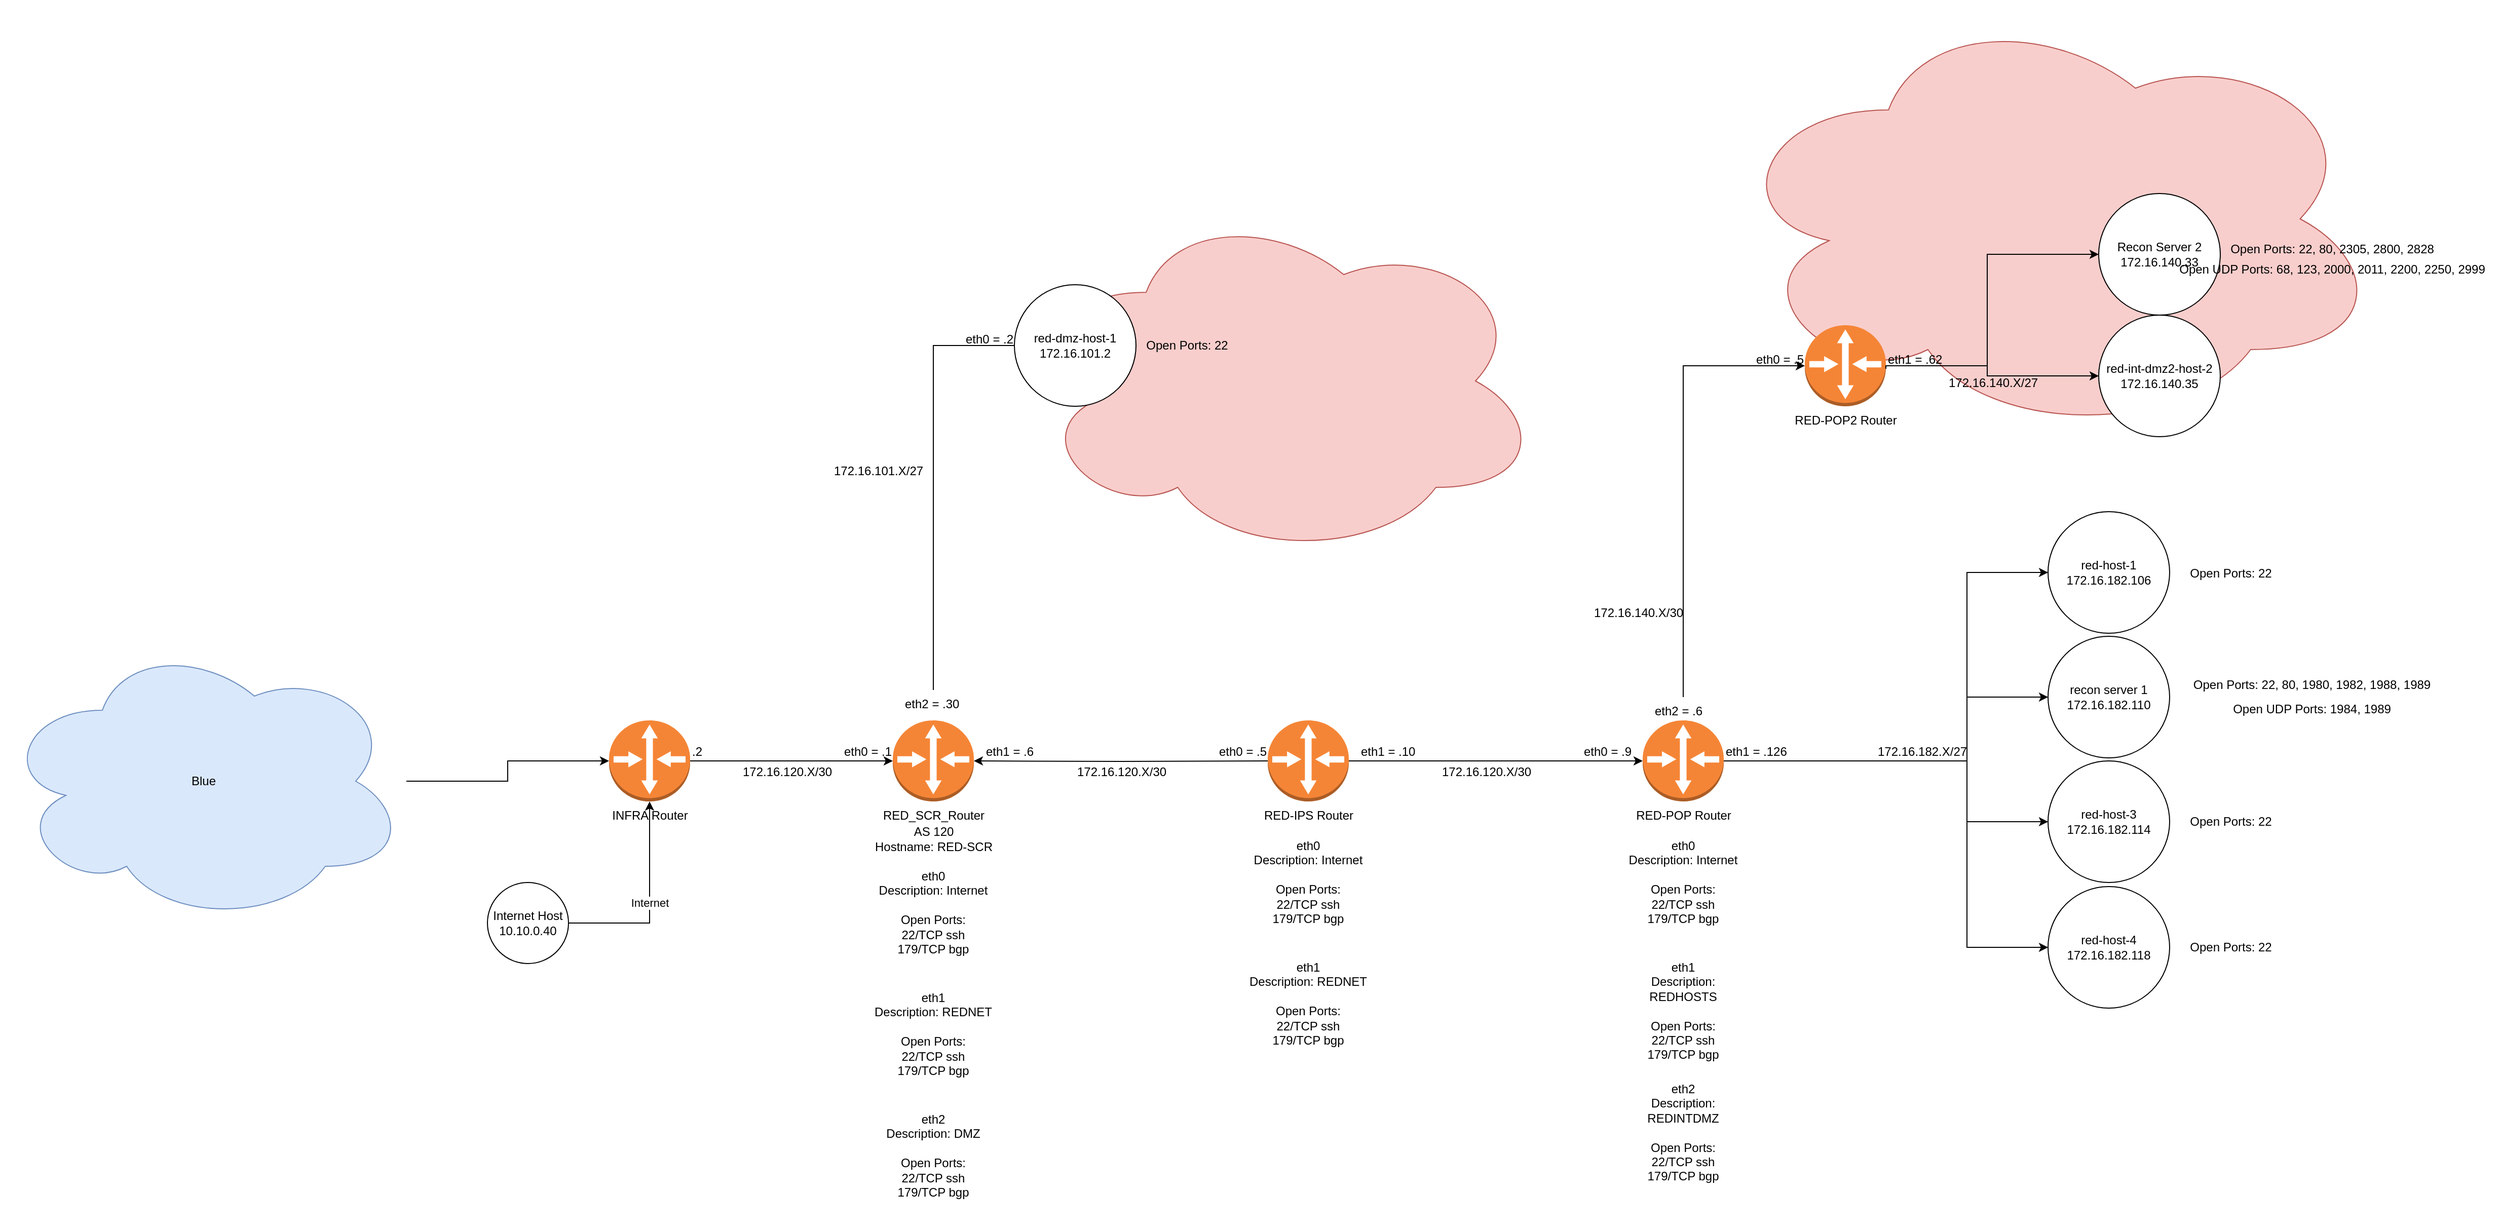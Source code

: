 <mxfile version="20.6.2" type="github">
  <diagram name="Page-1" id="e3a06f82-3646-2815-327d-82caf3d4e204">
    <mxGraphModel dx="1016" dy="2033" grid="1" gridSize="10" guides="1" tooltips="1" connect="1" arrows="1" fold="1" page="1" pageScale="1.5" pageWidth="1169" pageHeight="826" background="none" math="0" shadow="0">
      <root>
        <mxCell id="0" style=";html=1;" />
        <mxCell id="1" style=";html=1;" parent="0" />
        <mxCell id="kNAQQPgvvK02Aw0wDlUr-91" value="&amp;nbsp;" style="ellipse;shape=cloud;whiteSpace=wrap;html=1;shadow=0;fillColor=#f8cecc;strokeColor=#b85450;" vertex="1" parent="1">
          <mxGeometry x="2360" y="-220" width="650" height="430" as="geometry" />
        </mxCell>
        <mxCell id="kNAQQPgvvK02Aw0wDlUr-9" value="" style="edgeStyle=orthogonalEdgeStyle;rounded=0;orthogonalLoop=1;jettySize=auto;html=1;sketch=0;shadow=0;" edge="1" parent="1">
          <mxGeometry x="0.6" y="10" relative="1" as="geometry">
            <mxPoint x="1340" y="530" as="sourcePoint" />
            <mxPoint x="1540" y="530" as="targetPoint" />
            <mxPoint as="offset" />
          </mxGeometry>
        </mxCell>
        <mxCell id="kNAQQPgvvK02Aw0wDlUr-1" value="INFRA Router" style="outlineConnect=0;dashed=0;verticalLabelPosition=bottom;verticalAlign=top;align=center;html=1;shape=mxgraph.aws3.router;fillColor=#F58536;gradientColor=none;sketch=0;shadow=0;container=0;" vertex="1" parent="1">
          <mxGeometry x="1260" y="490" width="80" height="80" as="geometry" />
        </mxCell>
        <mxCell id="kNAQQPgvvK02Aw0wDlUr-6" value="Internet" style="edgeStyle=orthogonalEdgeStyle;rounded=0;orthogonalLoop=1;jettySize=auto;html=1;sketch=0;shadow=0;" edge="1" parent="1" source="kNAQQPgvvK02Aw0wDlUr-2" target="kNAQQPgvvK02Aw0wDlUr-1">
          <mxGeometry relative="1" as="geometry" />
        </mxCell>
        <mxCell id="kNAQQPgvvK02Aw0wDlUr-2" value="&lt;div&gt;Internet Host&lt;/div&gt;&lt;div&gt;10.10.0.40&lt;br&gt;&lt;/div&gt;" style="ellipse;whiteSpace=wrap;html=1;aspect=fixed;sketch=0;shadow=0;container=0;" vertex="1" parent="1">
          <mxGeometry x="1140" y="650" width="80" height="80" as="geometry" />
        </mxCell>
        <mxCell id="kNAQQPgvvK02Aw0wDlUr-7" style="edgeStyle=orthogonalEdgeStyle;rounded=0;orthogonalLoop=1;jettySize=auto;html=1;sketch=0;shadow=0;" edge="1" parent="1" source="kNAQQPgvvK02Aw0wDlUr-3" target="kNAQQPgvvK02Aw0wDlUr-1">
          <mxGeometry relative="1" as="geometry" />
        </mxCell>
        <mxCell id="kNAQQPgvvK02Aw0wDlUr-3" value="Blue" style="ellipse;shape=cloud;whiteSpace=wrap;html=1;fillColor=#dae8fc;strokeColor=#6c8ebf;sketch=0;shadow=0;container=0;" vertex="1" parent="1">
          <mxGeometry x="660" y="410" width="400" height="280" as="geometry" />
        </mxCell>
        <mxCell id="kNAQQPgvvK02Aw0wDlUr-8" value="RED_SCR_Router" style="outlineConnect=0;dashed=0;verticalLabelPosition=bottom;verticalAlign=top;align=center;html=1;shape=mxgraph.aws3.router;fillColor=#F58536;gradientColor=none;sketch=0;shadow=0;container=0;" vertex="1" parent="1">
          <mxGeometry x="1540" y="490" width="80" height="80" as="geometry" />
        </mxCell>
        <mxCell id="kNAQQPgvvK02Aw0wDlUr-12" style="edgeStyle=orthogonalEdgeStyle;rounded=0;orthogonalLoop=1;jettySize=auto;html=1;sketch=0;shadow=0;" edge="1" parent="1" target="kNAQQPgvvK02Aw0wDlUr-8">
          <mxGeometry relative="1" as="geometry">
            <mxPoint x="1910" y="530" as="sourcePoint" />
          </mxGeometry>
        </mxCell>
        <UserObject label="eth0 = .1" link="172.16.120.1" id="kNAQQPgvvK02Aw0wDlUr-15">
          <mxCell style="text;whiteSpace=wrap;html=1;sketch=0;shadow=0;container=0;" vertex="1" parent="1">
            <mxGeometry x="1490" y="507" width="50" height="20" as="geometry" />
          </mxCell>
        </UserObject>
        <UserObject label="172.16.120.X/30" link="172.16.120.1" id="kNAQQPgvvK02Aw0wDlUr-17">
          <mxCell style="text;whiteSpace=wrap;html=1;sketch=0;shadow=0;container=0;" vertex="1" parent="1">
            <mxGeometry x="1390" y="527" width="80" height="20" as="geometry" />
          </mxCell>
        </UserObject>
        <UserObject label="&lt;div&gt;.2&lt;/div&gt;" link="172.16.120.1" id="kNAQQPgvvK02Aw0wDlUr-19">
          <mxCell style="text;whiteSpace=wrap;html=1;sketch=0;shadow=0;container=0;" vertex="1" parent="1">
            <mxGeometry x="1340" y="507" width="20" height="20" as="geometry" />
          </mxCell>
        </UserObject>
        <UserObject label="eth1 = .6" link="172.16.120.1" id="kNAQQPgvvK02Aw0wDlUr-28">
          <mxCell style="text;whiteSpace=wrap;html=1;sketch=0;shadow=0;container=0;" vertex="1" parent="1">
            <mxGeometry x="1630" y="507" width="50" height="20" as="geometry" />
          </mxCell>
        </UserObject>
        <mxCell id="kNAQQPgvvK02Aw0wDlUr-18" value="&lt;div&gt;Hostname: RED-SCR&lt;/div&gt;" style="text;html=1;align=center;verticalAlign=middle;resizable=0;points=[];autosize=1;strokeColor=none;fillColor=none;sketch=0;shadow=0;container=0;" vertex="1" parent="1">
          <mxGeometry x="1510" y="600" width="140" height="30" as="geometry" />
        </mxCell>
        <mxCell id="kNAQQPgvvK02Aw0wDlUr-32" value="AS 120" style="text;html=1;align=center;verticalAlign=middle;resizable=0;points=[];autosize=1;strokeColor=none;fillColor=none;sketch=0;shadow=0;container=0;" vertex="1" parent="1">
          <mxGeometry x="1550" y="585" width="60" height="30" as="geometry" />
        </mxCell>
        <mxCell id="kNAQQPgvvK02Aw0wDlUr-56" style="edgeStyle=orthogonalEdgeStyle;rounded=0;sketch=0;orthogonalLoop=1;jettySize=auto;html=1;shadow=0;entryX=0.07;entryY=0.4;entryDx=0;entryDy=0;entryPerimeter=0;" edge="1" parent="1" source="kNAQQPgvvK02Aw0wDlUr-40" target="kNAQQPgvvK02Aw0wDlUr-55">
          <mxGeometry relative="1" as="geometry">
            <Array as="points">
              <mxPoint x="1580" y="120" />
            </Array>
          </mxGeometry>
        </mxCell>
        <mxCell id="kNAQQPgvvK02Aw0wDlUr-40" value="eth2 = .30" style="text;whiteSpace=wrap;html=1;sketch=0;shadow=0;container=0;" vertex="1" parent="1">
          <mxGeometry x="1550" y="460" width="60" height="23" as="geometry" />
        </mxCell>
        <mxCell id="kNAQQPgvvK02Aw0wDlUr-50" value="172.16.101.X/27" style="text;whiteSpace=wrap;html=1;container=0;" vertex="1" parent="1">
          <mxGeometry x="1480" y="230" width="90" height="20" as="geometry" />
        </mxCell>
        <mxCell id="kNAQQPgvvK02Aw0wDlUr-51" value="&lt;div align=&quot;center&quot;&gt;eth2&lt;br&gt;&lt;/div&gt;&lt;div align=&quot;center&quot;&gt;Description: DMZ&lt;br&gt;&lt;/div&gt;&lt;div align=&quot;center&quot;&gt;&lt;br&gt;&lt;/div&gt;&lt;div align=&quot;center&quot;&gt;Open Ports:&lt;/div&gt;&lt;div align=&quot;center&quot;&gt;22/TCP ssh&lt;/div&gt;&lt;div align=&quot;center&quot;&gt;179/TCP bgp&lt;/div&gt;" style="text;whiteSpace=wrap;html=1;align=center;container=0;" vertex="1" parent="1">
          <mxGeometry x="1520" y="870" width="120" height="120" as="geometry" />
        </mxCell>
        <mxCell id="kNAQQPgvvK02Aw0wDlUr-30" value="&lt;div align=&quot;center&quot;&gt;eth0&lt;br&gt;&lt;/div&gt;&lt;div align=&quot;center&quot;&gt;Description: Internet&lt;/div&gt;&lt;div align=&quot;center&quot;&gt;&lt;br&gt;&lt;/div&gt;&lt;div align=&quot;center&quot;&gt;Open Ports:&lt;/div&gt;&lt;div align=&quot;center&quot;&gt;22/TCP ssh&lt;/div&gt;&lt;div align=&quot;center&quot;&gt;179/TCP bgp&lt;/div&gt;" style="text;whiteSpace=wrap;html=1;align=center;sketch=0;shadow=0;container=0;" vertex="1" parent="1">
          <mxGeometry x="1520" y="630" width="120" height="120" as="geometry" />
        </mxCell>
        <mxCell id="kNAQQPgvvK02Aw0wDlUr-31" value="&lt;div align=&quot;center&quot;&gt;eth1&lt;br&gt;&lt;/div&gt;&lt;div align=&quot;center&quot;&gt;Description: REDNET&lt;br&gt;&lt;/div&gt;&lt;div align=&quot;center&quot;&gt;&lt;br&gt;&lt;/div&gt;&lt;div align=&quot;center&quot;&gt;Open Ports:&lt;/div&gt;&lt;div align=&quot;center&quot;&gt;22/TCP ssh&lt;/div&gt;&lt;div align=&quot;center&quot;&gt;179/TCP bgp&lt;/div&gt;" style="text;whiteSpace=wrap;html=1;align=center;sketch=0;shadow=0;container=0;" vertex="1" parent="1">
          <mxGeometry x="1520" y="750" width="120" height="120" as="geometry" />
        </mxCell>
        <mxCell id="kNAQQPgvvK02Aw0wDlUr-55" value="&amp;nbsp;" style="ellipse;shape=cloud;whiteSpace=wrap;html=1;shadow=0;fillColor=#f8cecc;strokeColor=#b85450;" vertex="1" parent="1">
          <mxGeometry x="1660" y="-20" width="520" height="350" as="geometry" />
        </mxCell>
        <UserObject label="172.16.120.X/30" link="172.16.120.1" id="kNAQQPgvvK02Aw0wDlUr-57">
          <mxCell style="text;whiteSpace=wrap;html=1;sketch=0;shadow=0;container=0;" vertex="1" parent="1">
            <mxGeometry x="1720" y="527" width="80" height="20" as="geometry" />
          </mxCell>
        </UserObject>
        <mxCell id="kNAQQPgvvK02Aw0wDlUr-67" style="edgeStyle=orthogonalEdgeStyle;rounded=0;sketch=0;orthogonalLoop=1;jettySize=auto;html=1;shadow=0;" edge="1" parent="1" source="kNAQQPgvvK02Aw0wDlUr-58" target="kNAQQPgvvK02Aw0wDlUr-66">
          <mxGeometry relative="1" as="geometry" />
        </mxCell>
        <mxCell id="kNAQQPgvvK02Aw0wDlUr-58" value="RED-IPS Router" style="outlineConnect=0;dashed=0;verticalLabelPosition=bottom;verticalAlign=top;align=center;html=1;shape=mxgraph.aws3.router;fillColor=#F58536;gradientColor=none;sketch=0;shadow=0;container=0;" vertex="1" parent="1">
          <mxGeometry x="1910" y="490" width="80" height="80" as="geometry" />
        </mxCell>
        <mxCell id="kNAQQPgvvK02Aw0wDlUr-61" value="&lt;div align=&quot;center&quot;&gt;eth0&lt;br&gt;&lt;/div&gt;&lt;div align=&quot;center&quot;&gt;Description: Internet&lt;/div&gt;&lt;div align=&quot;center&quot;&gt;&lt;br&gt;&lt;/div&gt;&lt;div align=&quot;center&quot;&gt;Open Ports:&lt;/div&gt;&lt;div align=&quot;center&quot;&gt;22/TCP ssh&lt;/div&gt;&lt;div align=&quot;center&quot;&gt;179/TCP bgp&lt;/div&gt;" style="text;whiteSpace=wrap;html=1;align=center;sketch=0;shadow=0;container=0;" vertex="1" parent="1">
          <mxGeometry x="1890" y="600" width="120" height="120" as="geometry" />
        </mxCell>
        <mxCell id="kNAQQPgvvK02Aw0wDlUr-62" value="&lt;div align=&quot;center&quot;&gt;eth1&lt;br&gt;&lt;/div&gt;&lt;div align=&quot;center&quot;&gt;Description: REDNET&lt;br&gt;&lt;/div&gt;&lt;div align=&quot;center&quot;&gt;&lt;br&gt;&lt;/div&gt;&lt;div align=&quot;center&quot;&gt;Open Ports:&lt;/div&gt;&lt;div align=&quot;center&quot;&gt;22/TCP ssh&lt;/div&gt;&lt;div align=&quot;center&quot;&gt;179/TCP bgp&lt;/div&gt;" style="text;whiteSpace=wrap;html=1;align=center;sketch=0;shadow=0;container=0;" vertex="1" parent="1">
          <mxGeometry x="1890" y="720" width="120" height="120" as="geometry" />
        </mxCell>
        <mxCell id="kNAQQPgvvK02Aw0wDlUr-63" value="&lt;div&gt;red-dmz-host-1&lt;/div&gt;&lt;div&gt;172.16.101.2&lt;br&gt;&lt;/div&gt;" style="ellipse;whiteSpace=wrap;html=1;aspect=fixed;sketch=0;shadow=0;container=0;" vertex="1" parent="1">
          <mxGeometry x="1660" y="60" width="120" height="120" as="geometry" />
        </mxCell>
        <UserObject label="eth0 = .2" link="172.16.120.1" id="kNAQQPgvvK02Aw0wDlUr-64">
          <mxCell style="text;whiteSpace=wrap;html=1;sketch=0;shadow=0;container=0;" vertex="1" parent="1">
            <mxGeometry x="1610" y="100" width="50" height="20" as="geometry" />
          </mxCell>
        </UserObject>
        <UserObject label="eth0 = .5" link="172.16.120.1" id="kNAQQPgvvK02Aw0wDlUr-65">
          <mxCell style="text;whiteSpace=wrap;html=1;sketch=0;shadow=0;container=0;" vertex="1" parent="1">
            <mxGeometry x="1860" y="507" width="50" height="20" as="geometry" />
          </mxCell>
        </UserObject>
        <mxCell id="kNAQQPgvvK02Aw0wDlUr-76" style="edgeStyle=orthogonalEdgeStyle;rounded=0;sketch=0;orthogonalLoop=1;jettySize=auto;html=1;shadow=0;entryX=0;entryY=0.5;entryDx=0;entryDy=0;" edge="1" parent="1" source="kNAQQPgvvK02Aw0wDlUr-66" target="kNAQQPgvvK02Aw0wDlUr-95">
          <mxGeometry relative="1" as="geometry">
            <mxPoint x="2640" y="530" as="targetPoint" />
            <Array as="points">
              <mxPoint x="2600" y="530" />
              <mxPoint x="2600" y="344" />
            </Array>
          </mxGeometry>
        </mxCell>
        <mxCell id="kNAQQPgvvK02Aw0wDlUr-78" style="edgeStyle=orthogonalEdgeStyle;rounded=0;sketch=0;orthogonalLoop=1;jettySize=auto;html=1;shadow=0;startArrow=none;entryX=0;entryY=0.5;entryDx=0;entryDy=0;entryPerimeter=0;" edge="1" parent="1" source="kNAQQPgvvK02Aw0wDlUr-81" target="kNAQQPgvvK02Aw0wDlUr-106">
          <mxGeometry relative="1" as="geometry">
            <mxPoint x="2470" y="310" as="targetPoint" />
            <Array as="points">
              <mxPoint x="2320" y="140" />
              <mxPoint x="2380" y="140" />
            </Array>
          </mxGeometry>
        </mxCell>
        <mxCell id="kNAQQPgvvK02Aw0wDlUr-96" style="edgeStyle=orthogonalEdgeStyle;rounded=0;sketch=0;orthogonalLoop=1;jettySize=auto;html=1;entryX=0;entryY=0.5;entryDx=0;entryDy=0;shadow=0;" edge="1" parent="1" source="kNAQQPgvvK02Aw0wDlUr-66" target="kNAQQPgvvK02Aw0wDlUr-94">
          <mxGeometry relative="1" as="geometry">
            <Array as="points">
              <mxPoint x="2600" y="530" />
              <mxPoint x="2600" y="714" />
            </Array>
          </mxGeometry>
        </mxCell>
        <mxCell id="kNAQQPgvvK02Aw0wDlUr-97" style="edgeStyle=orthogonalEdgeStyle;rounded=0;sketch=0;orthogonalLoop=1;jettySize=auto;html=1;entryX=0;entryY=0.5;entryDx=0;entryDy=0;shadow=0;" edge="1" parent="1" source="kNAQQPgvvK02Aw0wDlUr-66" target="kNAQQPgvvK02Aw0wDlUr-92">
          <mxGeometry relative="1" as="geometry">
            <Array as="points">
              <mxPoint x="2600" y="530" />
              <mxPoint x="2600" y="467" />
            </Array>
          </mxGeometry>
        </mxCell>
        <mxCell id="kNAQQPgvvK02Aw0wDlUr-98" style="edgeStyle=orthogonalEdgeStyle;rounded=0;sketch=0;orthogonalLoop=1;jettySize=auto;html=1;entryX=0;entryY=0.5;entryDx=0;entryDy=0;shadow=0;" edge="1" parent="1" source="kNAQQPgvvK02Aw0wDlUr-66" target="kNAQQPgvvK02Aw0wDlUr-93">
          <mxGeometry relative="1" as="geometry">
            <Array as="points">
              <mxPoint x="2600" y="530" />
              <mxPoint x="2600" y="590" />
            </Array>
          </mxGeometry>
        </mxCell>
        <mxCell id="kNAQQPgvvK02Aw0wDlUr-66" value="RED-POP Router" style="outlineConnect=0;dashed=0;verticalLabelPosition=bottom;verticalAlign=top;align=center;html=1;shape=mxgraph.aws3.router;fillColor=#F58536;gradientColor=none;sketch=0;shadow=0;container=0;" vertex="1" parent="1">
          <mxGeometry x="2280" y="490" width="80" height="80" as="geometry" />
        </mxCell>
        <UserObject label="eth1 = .10" link="172.16.120.1" id="kNAQQPgvvK02Aw0wDlUr-68">
          <mxCell style="text;whiteSpace=wrap;html=1;sketch=0;shadow=0;container=0;" vertex="1" parent="1">
            <mxGeometry x="2000" y="507" width="60" height="20" as="geometry" />
          </mxCell>
        </UserObject>
        <UserObject label="172.16.120.X/30" link="172.16.120.1" id="kNAQQPgvvK02Aw0wDlUr-69">
          <mxCell style="text;whiteSpace=wrap;html=1;sketch=0;shadow=0;container=0;" vertex="1" parent="1">
            <mxGeometry x="2080" y="527" width="80" height="20" as="geometry" />
          </mxCell>
        </UserObject>
        <UserObject label="eth0 = .9" link="172.16.120.1" id="kNAQQPgvvK02Aw0wDlUr-71">
          <mxCell style="text;whiteSpace=wrap;html=1;sketch=0;shadow=0;container=0;" vertex="1" parent="1">
            <mxGeometry x="2220" y="507" width="50" height="20" as="geometry" />
          </mxCell>
        </UserObject>
        <mxCell id="kNAQQPgvvK02Aw0wDlUr-72" value="&lt;div align=&quot;center&quot;&gt;eth0&lt;br&gt;&lt;/div&gt;&lt;div align=&quot;center&quot;&gt;Description: Internet&lt;/div&gt;&lt;div align=&quot;center&quot;&gt;&lt;br&gt;&lt;/div&gt;&lt;div align=&quot;center&quot;&gt;Open Ports:&lt;/div&gt;&lt;div align=&quot;center&quot;&gt;22/TCP ssh&lt;/div&gt;&lt;div align=&quot;center&quot;&gt;179/TCP bgp&lt;/div&gt;" style="text;whiteSpace=wrap;html=1;align=center;sketch=0;shadow=0;container=0;" vertex="1" parent="1">
          <mxGeometry x="2260" y="600" width="120" height="120" as="geometry" />
        </mxCell>
        <mxCell id="kNAQQPgvvK02Aw0wDlUr-73" value="&lt;div align=&quot;center&quot;&gt;eth2&lt;br&gt;&lt;/div&gt;&lt;div align=&quot;center&quot;&gt;Description: REDINTDMZ&lt;br&gt;&lt;/div&gt;&lt;div align=&quot;center&quot;&gt;&lt;br&gt;&lt;/div&gt;&lt;div align=&quot;center&quot;&gt;Open Ports:&lt;/div&gt;&lt;div align=&quot;center&quot;&gt;22/TCP ssh&lt;/div&gt;&lt;div align=&quot;center&quot;&gt;179/TCP bgp&lt;/div&gt;" style="text;whiteSpace=wrap;html=1;align=center;container=0;" vertex="1" parent="1">
          <mxGeometry x="2260" y="840" width="120" height="120" as="geometry" />
        </mxCell>
        <mxCell id="kNAQQPgvvK02Aw0wDlUr-74" value="&lt;div align=&quot;center&quot;&gt;eth1&lt;br&gt;&lt;/div&gt;&lt;div align=&quot;center&quot;&gt;Description: REDHOSTS&lt;br&gt;&lt;/div&gt;&lt;div align=&quot;center&quot;&gt;&lt;br&gt;&lt;/div&gt;&lt;div align=&quot;center&quot;&gt;Open Ports:&lt;/div&gt;&lt;div align=&quot;center&quot;&gt;22/TCP ssh&lt;/div&gt;&lt;div align=&quot;center&quot;&gt;179/TCP bgp&lt;/div&gt;" style="text;whiteSpace=wrap;html=1;align=center;sketch=0;shadow=0;container=0;" vertex="1" parent="1">
          <mxGeometry x="2260" y="720" width="120" height="120" as="geometry" />
        </mxCell>
        <UserObject label="eth1 = .126" link="172.16.120.1" id="kNAQQPgvvK02Aw0wDlUr-79">
          <mxCell style="text;whiteSpace=wrap;html=1;sketch=0;shadow=0;container=0;" vertex="1" parent="1">
            <mxGeometry x="2360" y="507" width="70" height="20" as="geometry" />
          </mxCell>
        </UserObject>
        <UserObject label="172.16.182.X/27" link="172.16.120.1" id="kNAQQPgvvK02Aw0wDlUr-80">
          <mxCell style="text;whiteSpace=wrap;html=1;sketch=0;shadow=0;container=0;" vertex="1" parent="1">
            <mxGeometry x="2510" y="507" width="80" height="20" as="geometry" />
          </mxCell>
        </UserObject>
        <mxCell id="kNAQQPgvvK02Aw0wDlUr-81" value="eth2 = .6" style="text;whiteSpace=wrap;html=1;sketch=0;shadow=0;container=0;" vertex="1" parent="1">
          <mxGeometry x="2290" y="467" width="60" height="23" as="geometry" />
        </mxCell>
        <mxCell id="kNAQQPgvvK02Aw0wDlUr-83" value="&amp;nbsp;" style="text;whiteSpace=wrap;html=1;" vertex="1" parent="1">
          <mxGeometry x="2390" y="490" width="40" height="40" as="geometry" />
        </mxCell>
        <UserObject label="172.16.140.X/30" link="172.16.120.1" id="kNAQQPgvvK02Aw0wDlUr-86">
          <mxCell style="text;whiteSpace=wrap;html=1;sketch=0;shadow=0;container=0;" vertex="1" parent="1">
            <mxGeometry x="2230" y="370" width="80" height="20" as="geometry" />
          </mxCell>
        </UserObject>
        <mxCell id="kNAQQPgvvK02Aw0wDlUr-88" value="eth0 = .5" style="text;whiteSpace=wrap;html=1;sketch=0;shadow=0;container=0;" vertex="1" parent="1">
          <mxGeometry x="2390" y="120" width="60" height="23" as="geometry" />
        </mxCell>
        <mxCell id="kNAQQPgvvK02Aw0wDlUr-92" value="&lt;div&gt;recon server 1&lt;br&gt;&lt;/div&gt;&lt;div&gt;172.16.182.110&lt;/div&gt;" style="ellipse;whiteSpace=wrap;html=1;aspect=fixed;sketch=0;shadow=0;container=0;" vertex="1" parent="1">
          <mxGeometry x="2680" y="407" width="120" height="120" as="geometry" />
        </mxCell>
        <mxCell id="kNAQQPgvvK02Aw0wDlUr-93" value="&lt;div&gt;red-host-3&lt;/div&gt;&lt;div&gt;172.16.182.114&lt;/div&gt;" style="ellipse;whiteSpace=wrap;html=1;aspect=fixed;sketch=0;shadow=0;container=0;" vertex="1" parent="1">
          <mxGeometry x="2680" y="530" width="120" height="120" as="geometry" />
        </mxCell>
        <mxCell id="kNAQQPgvvK02Aw0wDlUr-94" value="&lt;div&gt;red-host-4&lt;/div&gt;&lt;div&gt;172.16.182.118&lt;/div&gt;" style="ellipse;whiteSpace=wrap;html=1;aspect=fixed;sketch=0;shadow=0;container=0;" vertex="1" parent="1">
          <mxGeometry x="2680" y="654" width="120" height="120" as="geometry" />
        </mxCell>
        <mxCell id="kNAQQPgvvK02Aw0wDlUr-95" value="&lt;div&gt;red-host-1&lt;/div&gt;&lt;div&gt;172.16.182.106&lt;br&gt;&lt;/div&gt;" style="ellipse;whiteSpace=wrap;html=1;aspect=fixed;sketch=0;shadow=0;container=0;" vertex="1" parent="1">
          <mxGeometry x="2680" y="284" width="120" height="120" as="geometry" />
        </mxCell>
        <mxCell id="kNAQQPgvvK02Aw0wDlUr-102" value="&lt;div&gt;Open Ports: 22, 80, 1980, 1982, 1988, 1989&lt;br&gt;&lt;/div&gt;" style="text;html=1;align=center;verticalAlign=middle;resizable=0;points=[];autosize=1;strokeColor=none;fillColor=none;" vertex="1" parent="1">
          <mxGeometry x="2810" y="439.5" width="260" height="30" as="geometry" />
        </mxCell>
        <mxCell id="kNAQQPgvvK02Aw0wDlUr-103" value="&lt;div&gt;Open Ports: 22&lt;/div&gt;" style="text;html=1;align=center;verticalAlign=middle;resizable=0;points=[];autosize=1;strokeColor=none;fillColor=none;" vertex="1" parent="1">
          <mxGeometry x="2810" y="330" width="100" height="30" as="geometry" />
        </mxCell>
        <mxCell id="kNAQQPgvvK02Aw0wDlUr-104" value="&lt;div&gt;Open Ports: 22&lt;/div&gt;" style="text;html=1;align=center;verticalAlign=middle;resizable=0;points=[];autosize=1;strokeColor=none;fillColor=none;" vertex="1" parent="1">
          <mxGeometry x="2810" y="575" width="100" height="30" as="geometry" />
        </mxCell>
        <mxCell id="kNAQQPgvvK02Aw0wDlUr-105" value="&lt;div&gt;Open Ports: 22&lt;/div&gt;" style="text;html=1;align=center;verticalAlign=middle;resizable=0;points=[];autosize=1;strokeColor=none;fillColor=none;" vertex="1" parent="1">
          <mxGeometry x="2810" y="699" width="100" height="30" as="geometry" />
        </mxCell>
        <mxCell id="kNAQQPgvvK02Aw0wDlUr-112" style="edgeStyle=orthogonalEdgeStyle;rounded=0;sketch=0;orthogonalLoop=1;jettySize=auto;html=1;entryX=0;entryY=0.5;entryDx=0;entryDy=0;shadow=0;" edge="1" parent="1" source="kNAQQPgvvK02Aw0wDlUr-106" target="kNAQQPgvvK02Aw0wDlUr-115">
          <mxGeometry relative="1" as="geometry">
            <Array as="points">
              <mxPoint x="2620" y="140" />
              <mxPoint x="2620" y="30" />
            </Array>
          </mxGeometry>
        </mxCell>
        <mxCell id="kNAQQPgvvK02Aw0wDlUr-106" value="RED-POP2 Router" style="outlineConnect=0;dashed=0;verticalLabelPosition=bottom;verticalAlign=top;align=center;html=1;shape=mxgraph.aws3.router;fillColor=#F58536;gradientColor=none;sketch=0;shadow=0;container=0;" vertex="1" parent="1">
          <mxGeometry x="2440" y="100" width="80" height="80" as="geometry" />
        </mxCell>
        <UserObject label="172.16.140.X/27" link="172.16.120.1" id="kNAQQPgvvK02Aw0wDlUr-109">
          <mxCell style="text;whiteSpace=wrap;html=1;sketch=0;shadow=0;container=0;" vertex="1" parent="1">
            <mxGeometry x="2580" y="143" width="80" height="20" as="geometry" />
          </mxCell>
        </UserObject>
        <mxCell id="kNAQQPgvvK02Aw0wDlUr-113" value="eth1 = .62" style="text;whiteSpace=wrap;html=1;sketch=0;shadow=0;container=0;" vertex="1" parent="1">
          <mxGeometry x="2520" y="120" width="60" height="23" as="geometry" />
        </mxCell>
        <mxCell id="kNAQQPgvvK02Aw0wDlUr-114" value="&lt;div&gt;red-int-dmz2-host-2&lt;br&gt;&lt;/div&gt;&lt;div&gt;172.16.140.35&lt;/div&gt;" style="ellipse;whiteSpace=wrap;html=1;aspect=fixed;sketch=0;shadow=0;container=0;" vertex="1" parent="1">
          <mxGeometry x="2730" y="90" width="120" height="120" as="geometry" />
        </mxCell>
        <mxCell id="kNAQQPgvvK02Aw0wDlUr-115" value="&lt;div&gt;Recon Server 2&lt;br&gt;&lt;/div&gt;&lt;div&gt;172.16.140.33&lt;br&gt;&lt;/div&gt;" style="ellipse;whiteSpace=wrap;html=1;aspect=fixed;sketch=0;shadow=0;container=0;" vertex="1" parent="1">
          <mxGeometry x="2730" y="-30" width="120" height="120" as="geometry" />
        </mxCell>
        <mxCell id="kNAQQPgvvK02Aw0wDlUr-116" style="edgeStyle=orthogonalEdgeStyle;rounded=0;sketch=0;orthogonalLoop=1;jettySize=auto;html=1;shadow=0;entryX=0;entryY=0.5;entryDx=0;entryDy=0;exitX=0;exitY=1;exitDx=0;exitDy=0;" edge="1" parent="1" source="kNAQQPgvvK02Aw0wDlUr-113" target="kNAQQPgvvK02Aw0wDlUr-114">
          <mxGeometry relative="1" as="geometry">
            <mxPoint x="2650" y="140" as="sourcePoint" />
            <mxPoint x="2730" y="90" as="targetPoint" />
            <Array as="points">
              <mxPoint x="2520" y="140" />
              <mxPoint x="2620" y="140" />
              <mxPoint x="2620" y="150" />
            </Array>
          </mxGeometry>
        </mxCell>
        <mxCell id="kNAQQPgvvK02Aw0wDlUr-121" value="&lt;div&gt;Open Ports: 22, 80, 2305, 2800, 2828&lt;/div&gt;" style="text;html=1;align=center;verticalAlign=middle;resizable=0;points=[];autosize=1;strokeColor=none;fillColor=none;" vertex="1" parent="1">
          <mxGeometry x="2850" y="10" width="220" height="30" as="geometry" />
        </mxCell>
        <mxCell id="kNAQQPgvvK02Aw0wDlUr-123" value="&lt;div&gt;Open UDP Ports: 1984, 1989&lt;br&gt;&lt;/div&gt;" style="text;html=1;align=center;verticalAlign=middle;resizable=0;points=[];autosize=1;strokeColor=none;fillColor=none;" vertex="1" parent="1">
          <mxGeometry x="2850" y="463.5" width="180" height="30" as="geometry" />
        </mxCell>
        <mxCell id="kNAQQPgvvK02Aw0wDlUr-124" value="&amp;nbsp;" style="text;whiteSpace=wrap;html=1;" vertex="1" parent="1">
          <mxGeometry x="1260" y="460" width="40" height="40" as="geometry" />
        </mxCell>
        <mxCell id="kNAQQPgvvK02Aw0wDlUr-129" value="&lt;div&gt;Open Ports: 22&lt;br&gt;&lt;/div&gt;" style="text;html=1;align=center;verticalAlign=middle;resizable=0;points=[];autosize=1;strokeColor=none;fillColor=none;" vertex="1" parent="1">
          <mxGeometry x="1780" y="105" width="100" height="30" as="geometry" />
        </mxCell>
        <mxCell id="kNAQQPgvvK02Aw0wDlUr-136" value="&lt;div&gt;Open UDP Ports: 68, 123, 2000, 2011, 2200, 2250, 2999 &lt;br&gt;&lt;/div&gt;" style="text;html=1;align=center;verticalAlign=middle;resizable=0;points=[];autosize=1;strokeColor=none;fillColor=none;" vertex="1" parent="1">
          <mxGeometry x="2795" y="30" width="330" height="30" as="geometry" />
        </mxCell>
      </root>
    </mxGraphModel>
  </diagram>
</mxfile>

